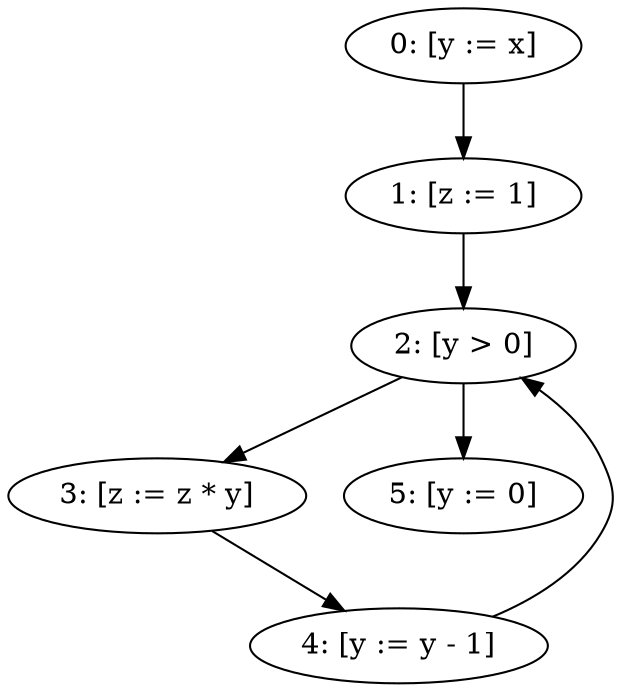 digraph {
l_0 [label="0: [y := x]"]
l_1 [label="1: [z := 1]"]
l_2 [label="2: [y > 0]"]
l_3 [label="3: [z := z * y]"]
l_4 [label="4: [y := y - 1]"]
l_5 [label="5: [y := 0]"]
l_0 -> l_1
l_1 -> l_2
l_2 -> l_3
l_2 -> l_5
l_3 -> l_4
l_4 -> l_2

}